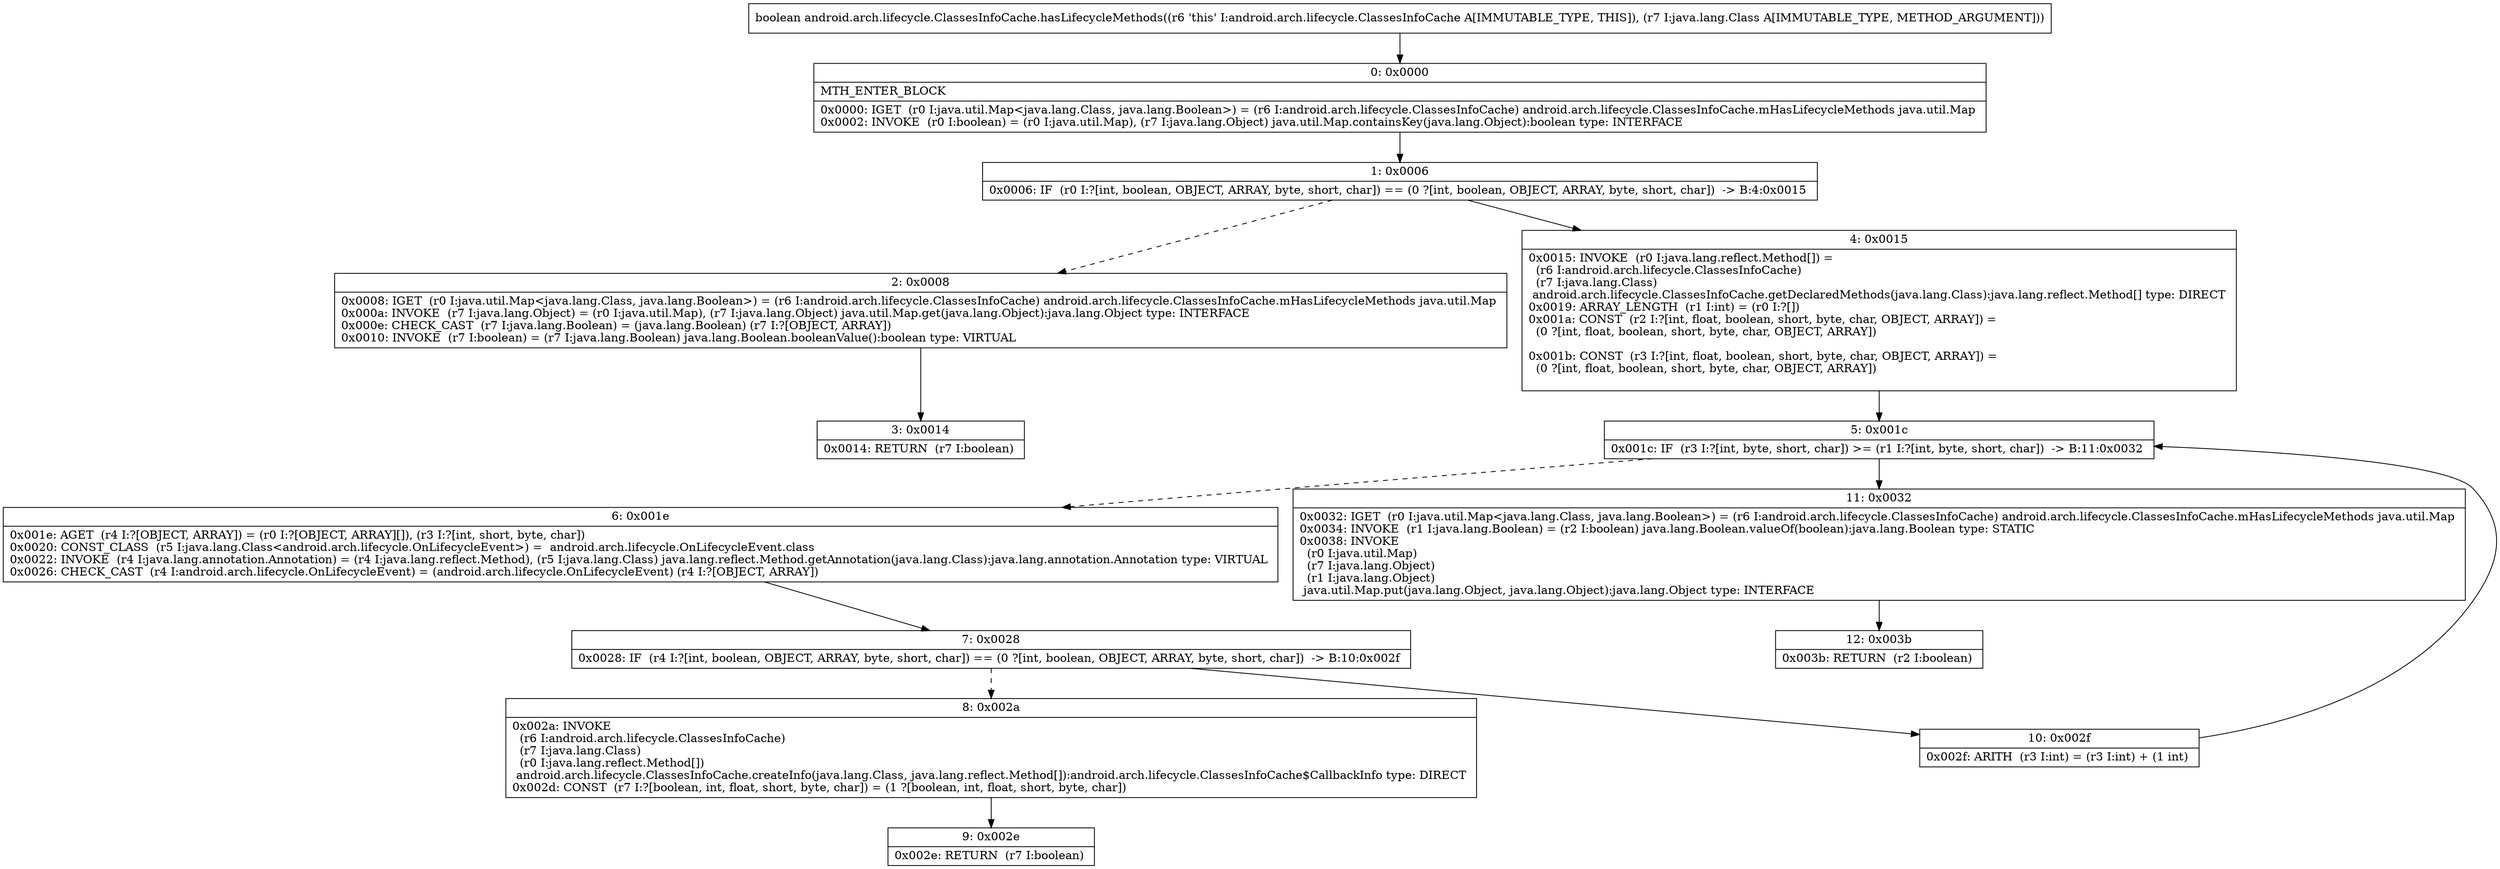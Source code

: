 digraph "CFG forandroid.arch.lifecycle.ClassesInfoCache.hasLifecycleMethods(Ljava\/lang\/Class;)Z" {
Node_0 [shape=record,label="{0\:\ 0x0000|MTH_ENTER_BLOCK\l|0x0000: IGET  (r0 I:java.util.Map\<java.lang.Class, java.lang.Boolean\>) = (r6 I:android.arch.lifecycle.ClassesInfoCache) android.arch.lifecycle.ClassesInfoCache.mHasLifecycleMethods java.util.Map \l0x0002: INVOKE  (r0 I:boolean) = (r0 I:java.util.Map), (r7 I:java.lang.Object) java.util.Map.containsKey(java.lang.Object):boolean type: INTERFACE \l}"];
Node_1 [shape=record,label="{1\:\ 0x0006|0x0006: IF  (r0 I:?[int, boolean, OBJECT, ARRAY, byte, short, char]) == (0 ?[int, boolean, OBJECT, ARRAY, byte, short, char])  \-\> B:4:0x0015 \l}"];
Node_2 [shape=record,label="{2\:\ 0x0008|0x0008: IGET  (r0 I:java.util.Map\<java.lang.Class, java.lang.Boolean\>) = (r6 I:android.arch.lifecycle.ClassesInfoCache) android.arch.lifecycle.ClassesInfoCache.mHasLifecycleMethods java.util.Map \l0x000a: INVOKE  (r7 I:java.lang.Object) = (r0 I:java.util.Map), (r7 I:java.lang.Object) java.util.Map.get(java.lang.Object):java.lang.Object type: INTERFACE \l0x000e: CHECK_CAST  (r7 I:java.lang.Boolean) = (java.lang.Boolean) (r7 I:?[OBJECT, ARRAY]) \l0x0010: INVOKE  (r7 I:boolean) = (r7 I:java.lang.Boolean) java.lang.Boolean.booleanValue():boolean type: VIRTUAL \l}"];
Node_3 [shape=record,label="{3\:\ 0x0014|0x0014: RETURN  (r7 I:boolean) \l}"];
Node_4 [shape=record,label="{4\:\ 0x0015|0x0015: INVOKE  (r0 I:java.lang.reflect.Method[]) = \l  (r6 I:android.arch.lifecycle.ClassesInfoCache)\l  (r7 I:java.lang.Class)\l android.arch.lifecycle.ClassesInfoCache.getDeclaredMethods(java.lang.Class):java.lang.reflect.Method[] type: DIRECT \l0x0019: ARRAY_LENGTH  (r1 I:int) = (r0 I:?[]) \l0x001a: CONST  (r2 I:?[int, float, boolean, short, byte, char, OBJECT, ARRAY]) = \l  (0 ?[int, float, boolean, short, byte, char, OBJECT, ARRAY])\l \l0x001b: CONST  (r3 I:?[int, float, boolean, short, byte, char, OBJECT, ARRAY]) = \l  (0 ?[int, float, boolean, short, byte, char, OBJECT, ARRAY])\l \l}"];
Node_5 [shape=record,label="{5\:\ 0x001c|0x001c: IF  (r3 I:?[int, byte, short, char]) \>= (r1 I:?[int, byte, short, char])  \-\> B:11:0x0032 \l}"];
Node_6 [shape=record,label="{6\:\ 0x001e|0x001e: AGET  (r4 I:?[OBJECT, ARRAY]) = (r0 I:?[OBJECT, ARRAY][]), (r3 I:?[int, short, byte, char]) \l0x0020: CONST_CLASS  (r5 I:java.lang.Class\<android.arch.lifecycle.OnLifecycleEvent\>) =  android.arch.lifecycle.OnLifecycleEvent.class \l0x0022: INVOKE  (r4 I:java.lang.annotation.Annotation) = (r4 I:java.lang.reflect.Method), (r5 I:java.lang.Class) java.lang.reflect.Method.getAnnotation(java.lang.Class):java.lang.annotation.Annotation type: VIRTUAL \l0x0026: CHECK_CAST  (r4 I:android.arch.lifecycle.OnLifecycleEvent) = (android.arch.lifecycle.OnLifecycleEvent) (r4 I:?[OBJECT, ARRAY]) \l}"];
Node_7 [shape=record,label="{7\:\ 0x0028|0x0028: IF  (r4 I:?[int, boolean, OBJECT, ARRAY, byte, short, char]) == (0 ?[int, boolean, OBJECT, ARRAY, byte, short, char])  \-\> B:10:0x002f \l}"];
Node_8 [shape=record,label="{8\:\ 0x002a|0x002a: INVOKE  \l  (r6 I:android.arch.lifecycle.ClassesInfoCache)\l  (r7 I:java.lang.Class)\l  (r0 I:java.lang.reflect.Method[])\l android.arch.lifecycle.ClassesInfoCache.createInfo(java.lang.Class, java.lang.reflect.Method[]):android.arch.lifecycle.ClassesInfoCache$CallbackInfo type: DIRECT \l0x002d: CONST  (r7 I:?[boolean, int, float, short, byte, char]) = (1 ?[boolean, int, float, short, byte, char]) \l}"];
Node_9 [shape=record,label="{9\:\ 0x002e|0x002e: RETURN  (r7 I:boolean) \l}"];
Node_10 [shape=record,label="{10\:\ 0x002f|0x002f: ARITH  (r3 I:int) = (r3 I:int) + (1 int) \l}"];
Node_11 [shape=record,label="{11\:\ 0x0032|0x0032: IGET  (r0 I:java.util.Map\<java.lang.Class, java.lang.Boolean\>) = (r6 I:android.arch.lifecycle.ClassesInfoCache) android.arch.lifecycle.ClassesInfoCache.mHasLifecycleMethods java.util.Map \l0x0034: INVOKE  (r1 I:java.lang.Boolean) = (r2 I:boolean) java.lang.Boolean.valueOf(boolean):java.lang.Boolean type: STATIC \l0x0038: INVOKE  \l  (r0 I:java.util.Map)\l  (r7 I:java.lang.Object)\l  (r1 I:java.lang.Object)\l java.util.Map.put(java.lang.Object, java.lang.Object):java.lang.Object type: INTERFACE \l}"];
Node_12 [shape=record,label="{12\:\ 0x003b|0x003b: RETURN  (r2 I:boolean) \l}"];
MethodNode[shape=record,label="{boolean android.arch.lifecycle.ClassesInfoCache.hasLifecycleMethods((r6 'this' I:android.arch.lifecycle.ClassesInfoCache A[IMMUTABLE_TYPE, THIS]), (r7 I:java.lang.Class A[IMMUTABLE_TYPE, METHOD_ARGUMENT])) }"];
MethodNode -> Node_0;
Node_0 -> Node_1;
Node_1 -> Node_2[style=dashed];
Node_1 -> Node_4;
Node_2 -> Node_3;
Node_4 -> Node_5;
Node_5 -> Node_6[style=dashed];
Node_5 -> Node_11;
Node_6 -> Node_7;
Node_7 -> Node_8[style=dashed];
Node_7 -> Node_10;
Node_8 -> Node_9;
Node_10 -> Node_5;
Node_11 -> Node_12;
}


